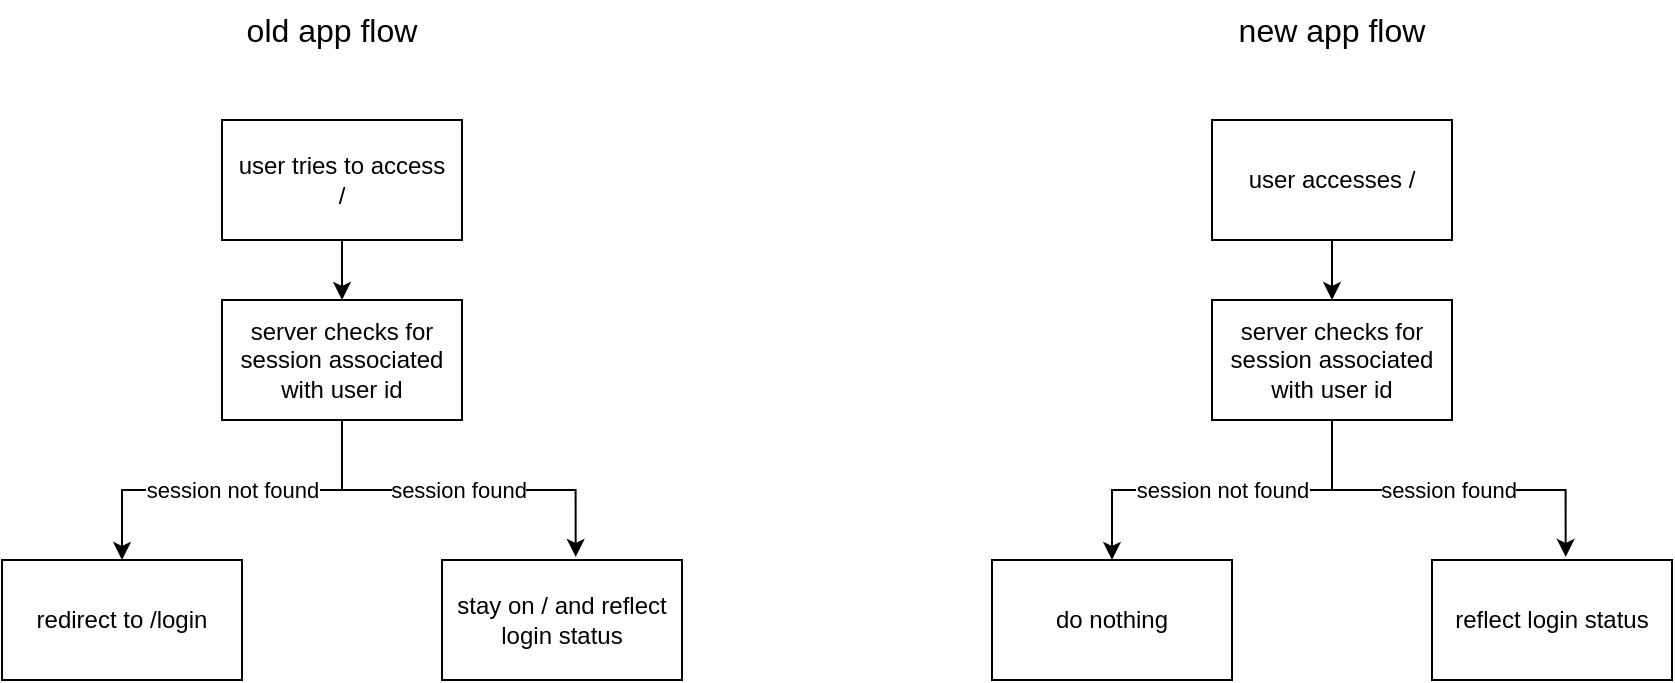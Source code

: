 <mxfile version="28.1.2">
  <diagram name="Page-1" id="y-DMvJxo8x7DtrrCyqqm">
    <mxGraphModel dx="749" dy="491" grid="1" gridSize="10" guides="1" tooltips="1" connect="1" arrows="1" fold="1" page="1" pageScale="1" pageWidth="850" pageHeight="1100" math="0" shadow="0">
      <root>
        <mxCell id="0" />
        <mxCell id="1" parent="0" />
        <mxCell id="3r2zbHXK1dT78AS6-KOd-3" style="edgeStyle=orthogonalEdgeStyle;rounded=0;orthogonalLoop=1;jettySize=auto;html=1;entryX=0.5;entryY=0;entryDx=0;entryDy=0;" edge="1" parent="1" source="3r2zbHXK1dT78AS6-KOd-1" target="3r2zbHXK1dT78AS6-KOd-2">
          <mxGeometry relative="1" as="geometry" />
        </mxCell>
        <mxCell id="3r2zbHXK1dT78AS6-KOd-1" value="user tries to access&lt;div&gt;/&lt;/div&gt;" style="rounded=0;whiteSpace=wrap;html=1;" vertex="1" parent="1">
          <mxGeometry x="130" y="80" width="120" height="60" as="geometry" />
        </mxCell>
        <mxCell id="3r2zbHXK1dT78AS6-KOd-9" value="session not found" style="edgeStyle=orthogonalEdgeStyle;rounded=0;orthogonalLoop=1;jettySize=auto;html=1;entryX=0.5;entryY=0;entryDx=0;entryDy=0;" edge="1" parent="1" source="3r2zbHXK1dT78AS6-KOd-2" target="3r2zbHXK1dT78AS6-KOd-4">
          <mxGeometry relative="1" as="geometry">
            <Array as="points">
              <mxPoint x="190" y="265" />
              <mxPoint x="80" y="265" />
            </Array>
          </mxGeometry>
        </mxCell>
        <mxCell id="3r2zbHXK1dT78AS6-KOd-2" value="server checks for session associated with user id" style="rounded=0;whiteSpace=wrap;html=1;" vertex="1" parent="1">
          <mxGeometry x="130" y="170" width="120" height="60" as="geometry" />
        </mxCell>
        <mxCell id="3r2zbHXK1dT78AS6-KOd-4" value="redirect to /login" style="rounded=0;whiteSpace=wrap;html=1;" vertex="1" parent="1">
          <mxGeometry x="20" y="300" width="120" height="60" as="geometry" />
        </mxCell>
        <mxCell id="3r2zbHXK1dT78AS6-KOd-5" value="stay on / and reflect login status" style="rounded=0;whiteSpace=wrap;html=1;" vertex="1" parent="1">
          <mxGeometry x="240" y="300" width="120" height="60" as="geometry" />
        </mxCell>
        <mxCell id="3r2zbHXK1dT78AS6-KOd-8" value="session found" style="edgeStyle=orthogonalEdgeStyle;rounded=0;orthogonalLoop=1;jettySize=auto;html=1;entryX=0.557;entryY=-0.026;entryDx=0;entryDy=0;entryPerimeter=0;" edge="1" parent="1" source="3r2zbHXK1dT78AS6-KOd-2" target="3r2zbHXK1dT78AS6-KOd-5">
          <mxGeometry relative="1" as="geometry" />
        </mxCell>
        <mxCell id="3r2zbHXK1dT78AS6-KOd-10" value="old app flow" style="text;html=1;align=center;verticalAlign=middle;whiteSpace=wrap;rounded=0;fontSize=16;" vertex="1" parent="1">
          <mxGeometry x="120" y="20" width="130" height="30" as="geometry" />
        </mxCell>
        <mxCell id="3r2zbHXK1dT78AS6-KOd-11" value="new app flow" style="text;html=1;align=center;verticalAlign=middle;whiteSpace=wrap;rounded=0;fontSize=16;" vertex="1" parent="1">
          <mxGeometry x="620" y="20" width="130" height="30" as="geometry" />
        </mxCell>
        <mxCell id="3r2zbHXK1dT78AS6-KOd-12" style="edgeStyle=orthogonalEdgeStyle;rounded=0;orthogonalLoop=1;jettySize=auto;html=1;entryX=0.5;entryY=0;entryDx=0;entryDy=0;" edge="1" source="3r2zbHXK1dT78AS6-KOd-13" target="3r2zbHXK1dT78AS6-KOd-15" parent="1">
          <mxGeometry relative="1" as="geometry" />
        </mxCell>
        <mxCell id="3r2zbHXK1dT78AS6-KOd-13" value="user accesses /" style="rounded=0;whiteSpace=wrap;html=1;" vertex="1" parent="1">
          <mxGeometry x="625" y="80" width="120" height="60" as="geometry" />
        </mxCell>
        <mxCell id="3r2zbHXK1dT78AS6-KOd-14" value="session not found" style="edgeStyle=orthogonalEdgeStyle;rounded=0;orthogonalLoop=1;jettySize=auto;html=1;entryX=0.5;entryY=0;entryDx=0;entryDy=0;" edge="1" source="3r2zbHXK1dT78AS6-KOd-15" target="3r2zbHXK1dT78AS6-KOd-16" parent="1">
          <mxGeometry relative="1" as="geometry">
            <Array as="points">
              <mxPoint x="685" y="265" />
              <mxPoint x="575" y="265" />
            </Array>
          </mxGeometry>
        </mxCell>
        <mxCell id="3r2zbHXK1dT78AS6-KOd-15" value="server checks for session associated with user id" style="rounded=0;whiteSpace=wrap;html=1;" vertex="1" parent="1">
          <mxGeometry x="625" y="170" width="120" height="60" as="geometry" />
        </mxCell>
        <mxCell id="3r2zbHXK1dT78AS6-KOd-16" value="do nothing" style="rounded=0;whiteSpace=wrap;html=1;" vertex="1" parent="1">
          <mxGeometry x="515" y="300" width="120" height="60" as="geometry" />
        </mxCell>
        <mxCell id="3r2zbHXK1dT78AS6-KOd-17" value="reflect login status" style="rounded=0;whiteSpace=wrap;html=1;" vertex="1" parent="1">
          <mxGeometry x="735" y="300" width="120" height="60" as="geometry" />
        </mxCell>
        <mxCell id="3r2zbHXK1dT78AS6-KOd-18" value="session found" style="edgeStyle=orthogonalEdgeStyle;rounded=0;orthogonalLoop=1;jettySize=auto;html=1;entryX=0.557;entryY=-0.026;entryDx=0;entryDy=0;entryPerimeter=0;" edge="1" source="3r2zbHXK1dT78AS6-KOd-15" target="3r2zbHXK1dT78AS6-KOd-17" parent="1">
          <mxGeometry relative="1" as="geometry" />
        </mxCell>
      </root>
    </mxGraphModel>
  </diagram>
</mxfile>
